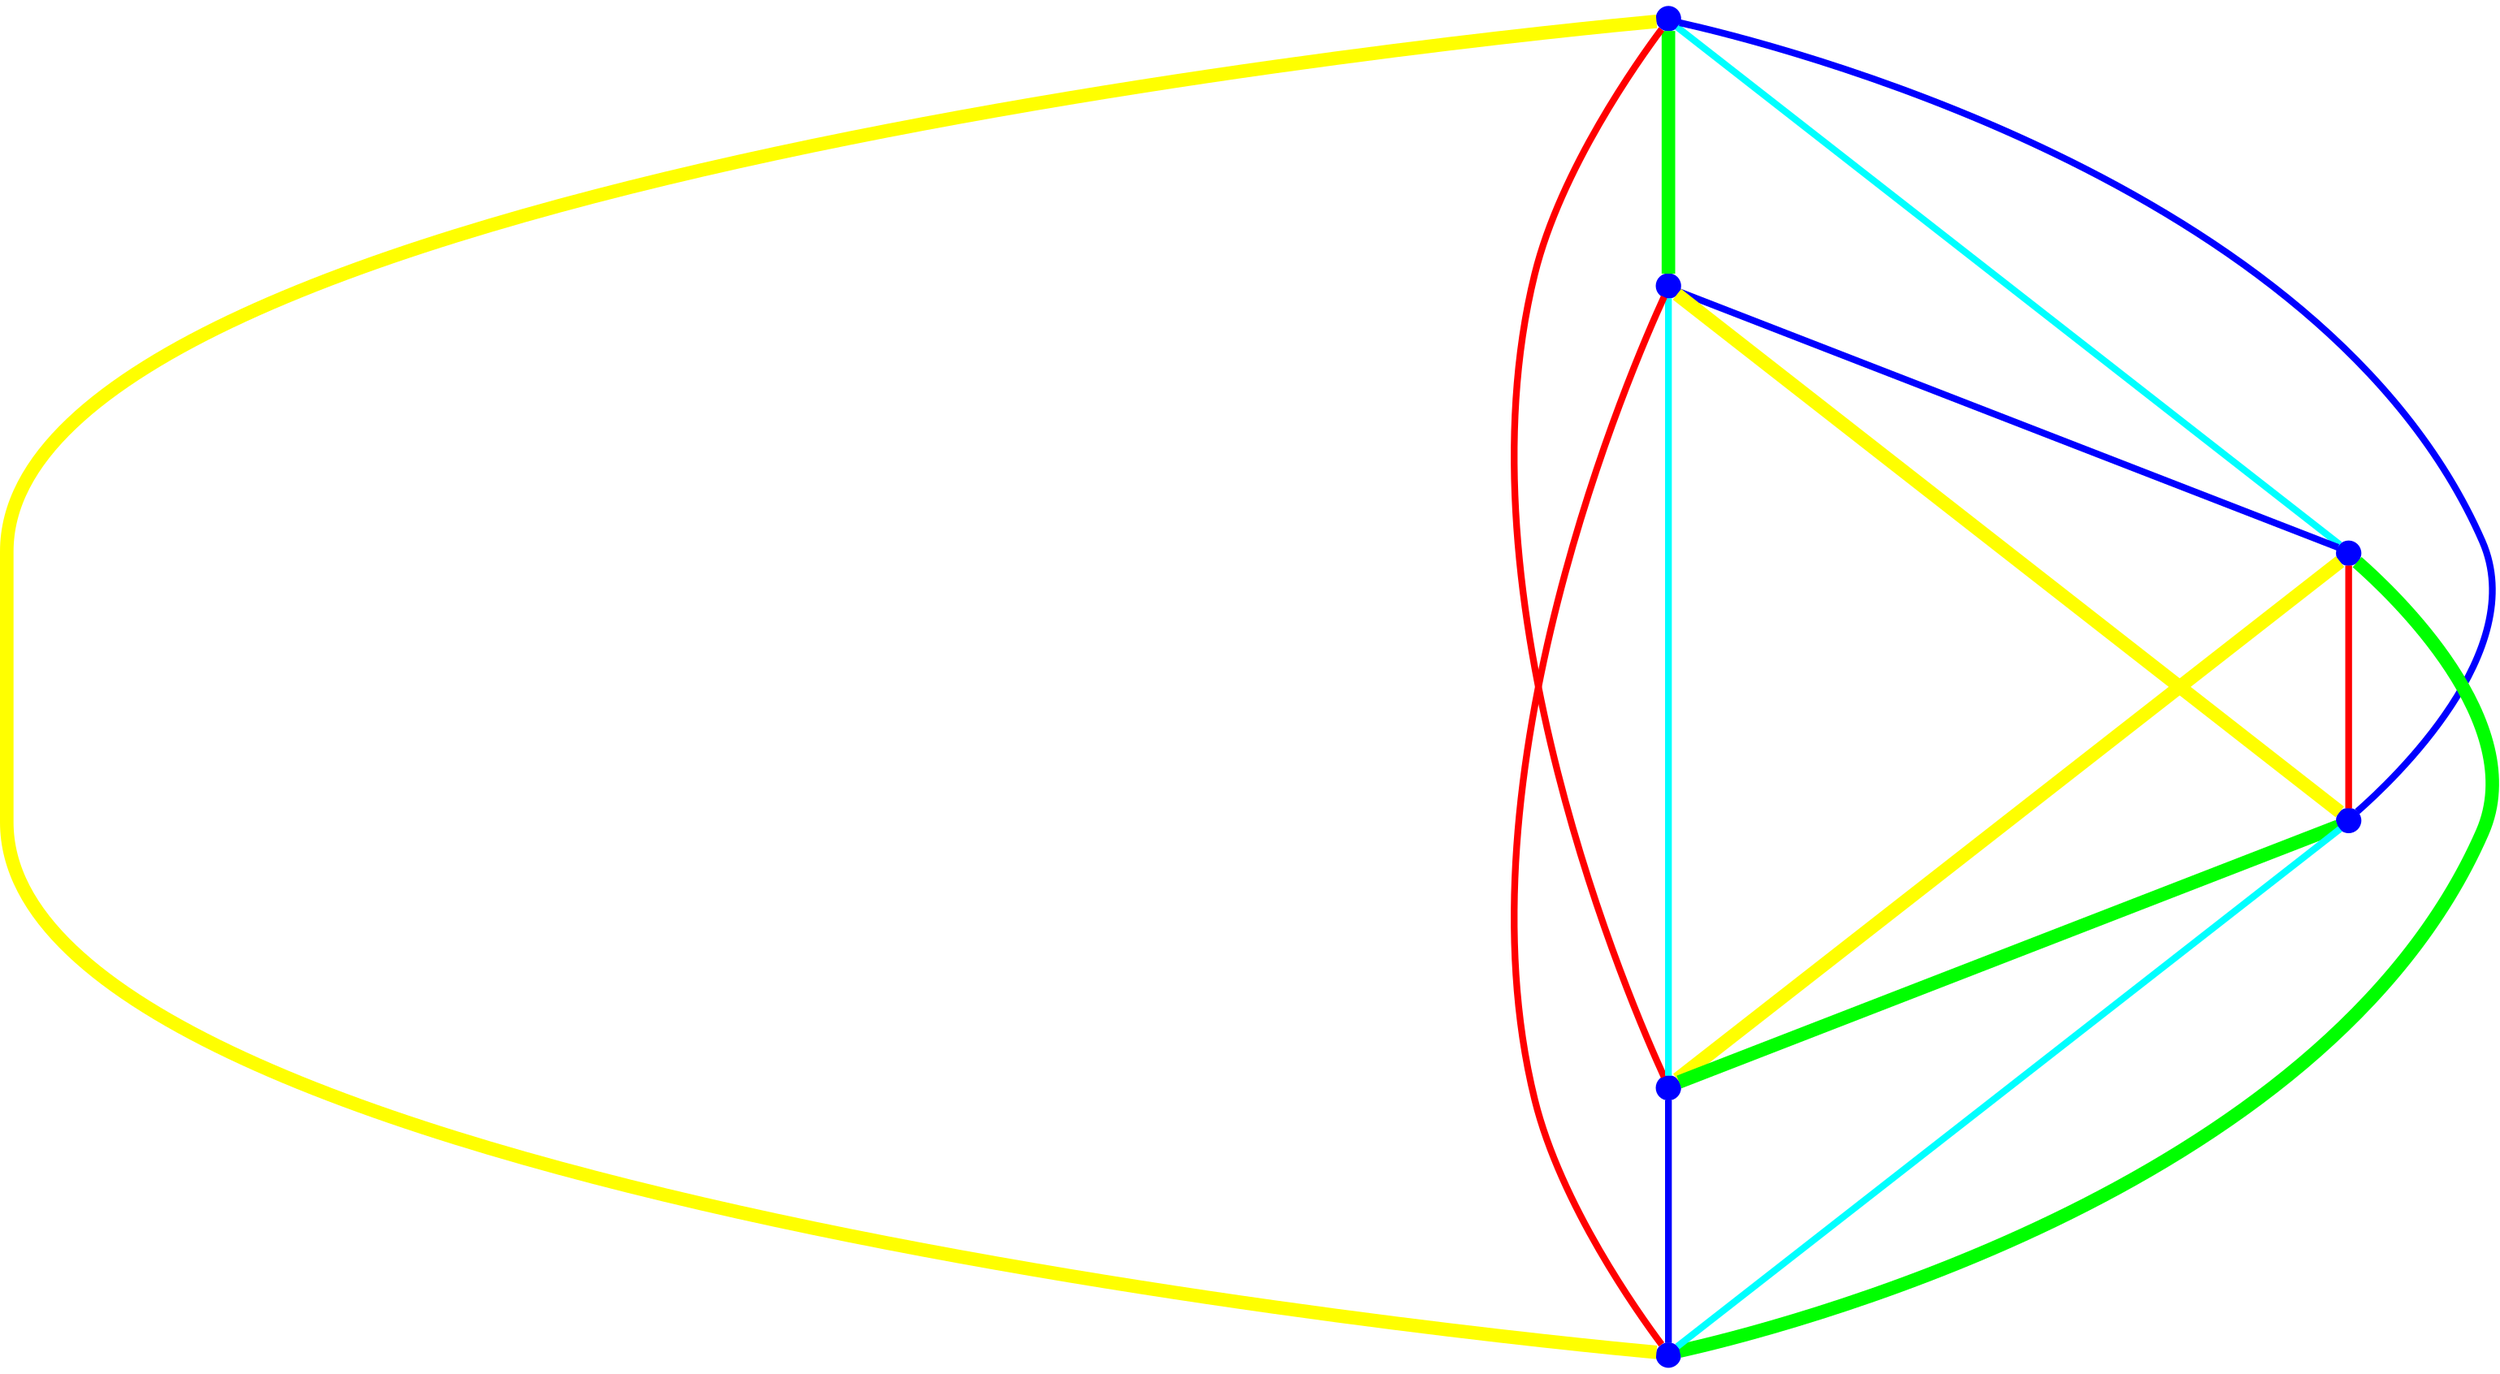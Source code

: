 graph {
ranksep=2
nodesep=2
node [label="" shape=circle style=filled fixedsize=true color=blue fillcolor=blue width=0.2];
"1" -- "2" [style="solid",penwidth="8",color="green"];
"1" -- "3" [style="solid",penwidth="4",color="cyan"];
"1" -- "4" [style="solid",penwidth="4",color="blue"];
"1" -- "5" [style="solid",penwidth="4",color="red"];
"1" -- "6" [style="solid",penwidth="8",color="yellow"];
"2" -- "3" [style="solid",penwidth="4",color="blue"];
"2" -- "4" [style="solid",penwidth="8",color="yellow"];
"2" -- "5" [style="solid",penwidth="4",color="cyan"];
"2" -- "6" [style="solid",penwidth="4",color="red"];
"3" -- "4" [style="solid",penwidth="4",color="red"];
"3" -- "5" [style="solid",penwidth="8",color="yellow"];
"3" -- "6" [style="solid",penwidth="8",color="green"];
"4" -- "5" [style="solid",penwidth="8",color="green"];
"4" -- "6" [style="solid",penwidth="4",color="cyan"];
"5" -- "6" [style="solid",penwidth="4",color="blue"];
}
